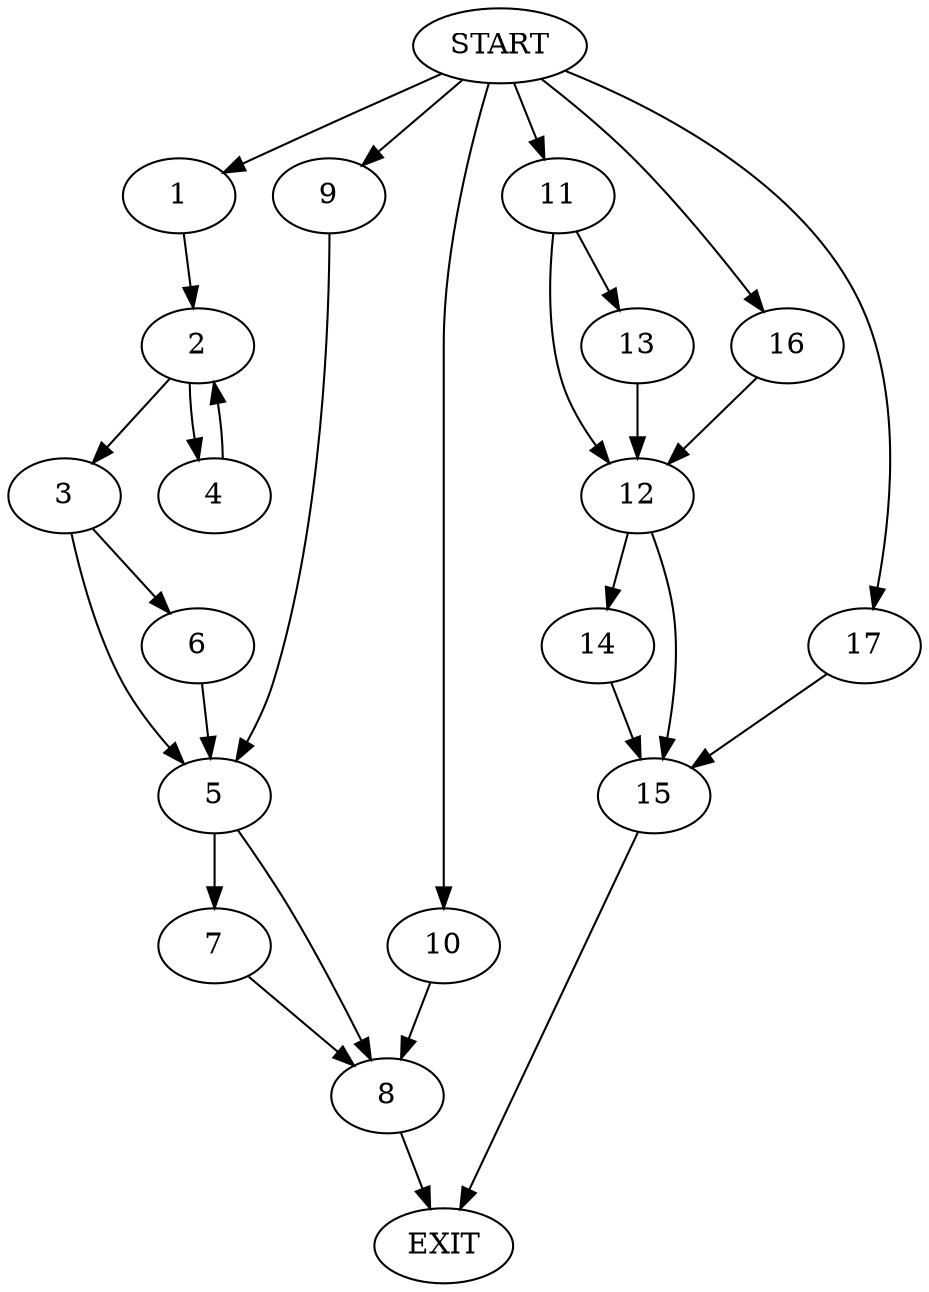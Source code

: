 digraph {
0 [label="START"]
18 [label="EXIT"]
0 -> 1
1 -> 2
2 -> 3
2 -> 4
3 -> 5
3 -> 6
4 -> 2
5 -> 7
5 -> 8
6 -> 5
0 -> 9
9 -> 5
7 -> 8
8 -> 18
0 -> 10
10 -> 8
0 -> 11
11 -> 12
11 -> 13
13 -> 12
12 -> 14
12 -> 15
0 -> 16
16 -> 12
15 -> 18
14 -> 15
0 -> 17
17 -> 15
}
